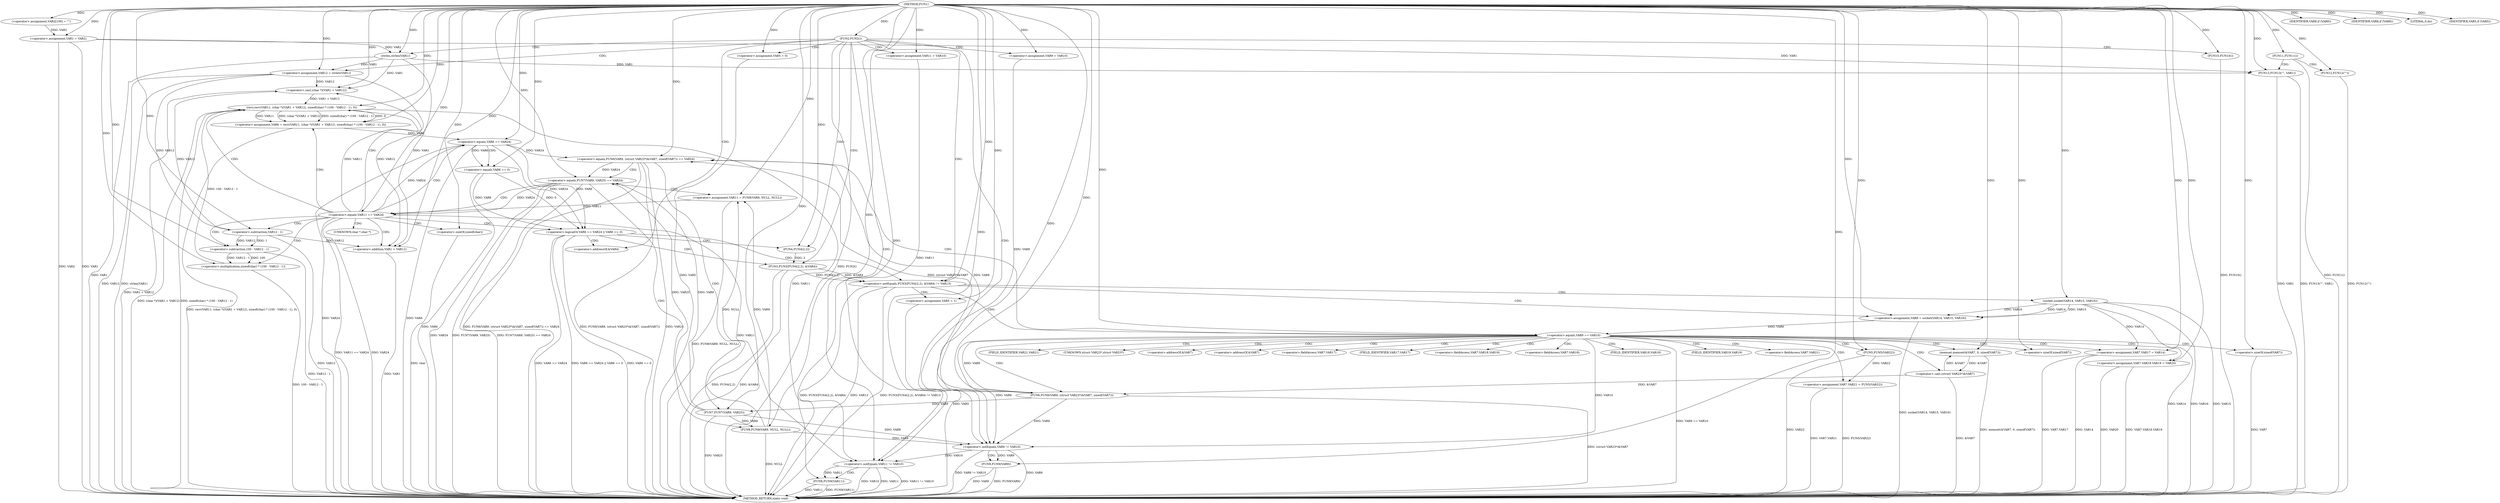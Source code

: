 digraph FUN1 {  
"1000100" [label = "(METHOD,FUN1)" ]
"1000283" [label = "(METHOD_RETURN,static void)" ]
"1000104" [label = "(<operator>.assignment,VAR2[100] = \"\")" ]
"1000107" [label = "(<operator>.assignment,VAR1 = VAR2)" ]
"1000111" [label = "(FUN2,FUN2())" ]
"1000116" [label = "(<operator>.assignment,VAR5 = 0)" ]
"1000123" [label = "(<operator>.assignment,VAR9 = VAR10)" ]
"1000127" [label = "(<operator>.assignment,VAR11 = VAR10)" ]
"1000131" [label = "(<operator>.assignment,VAR12 = strlen(VAR1))" ]
"1000133" [label = "(strlen,strlen(VAR1))" ]
"1000138" [label = "(<operator>.notEquals,FUN3(FUN4(2,2), &VAR4) != VAR13)" ]
"1000139" [label = "(FUN3,FUN3(FUN4(2,2), &VAR4))" ]
"1000140" [label = "(FUN4,FUN4(2,2))" ]
"1000148" [label = "(<operator>.assignment,VAR5 = 1)" ]
"1000151" [label = "(<operator>.assignment,VAR9 = socket(VAR14, VAR15, VAR16))" ]
"1000153" [label = "(socket,socket(VAR14, VAR15, VAR16))" ]
"1000158" [label = "(<operator>.equals,VAR9 == VAR10)" ]
"1000163" [label = "(memset,memset(&VAR7, 0, sizeof(VAR7)))" ]
"1000167" [label = "(<operator>.sizeOf,sizeof(VAR7))" ]
"1000169" [label = "(<operator>.assignment,VAR7.VAR17 = VAR14)" ]
"1000174" [label = "(<operator>.assignment,VAR7.VAR18.VAR19 = VAR20)" ]
"1000181" [label = "(<operator>.assignment,VAR7.VAR21 = FUN5(VAR22))" ]
"1000185" [label = "(FUN5,FUN5(VAR22))" ]
"1000188" [label = "(<operator>.equals,FUN6(VAR9, (struct VAR23*)&VAR7, sizeof(VAR7)) == VAR24)" ]
"1000189" [label = "(FUN6,FUN6(VAR9, (struct VAR23*)&VAR7, sizeof(VAR7)))" ]
"1000191" [label = "(<operator>.cast,(struct VAR23*)&VAR7)" ]
"1000195" [label = "(<operator>.sizeOf,sizeof(VAR7))" ]
"1000201" [label = "(<operator>.equals,FUN7(VAR9, VAR25) == VAR24)" ]
"1000202" [label = "(FUN7,FUN7(VAR9, VAR25))" ]
"1000208" [label = "(<operator>.assignment,VAR11 = FUN8(VAR9, NULL, NULL))" ]
"1000210" [label = "(FUN8,FUN8(VAR9, NULL, NULL))" ]
"1000215" [label = "(<operator>.equals,VAR11 == VAR24)" ]
"1000220" [label = "(<operator>.assignment,VAR6 = recv(VAR11, (char *)(VAR1 + VAR12), sizeof(char) * (100 - VAR12 - 1), 0))" ]
"1000222" [label = "(recv,recv(VAR11, (char *)(VAR1 + VAR12), sizeof(char) * (100 - VAR12 - 1), 0))" ]
"1000224" [label = "(<operator>.cast,(char *)(VAR1 + VAR12))" ]
"1000226" [label = "(<operator>.addition,VAR1 + VAR12)" ]
"1000229" [label = "(<operator>.multiplication,sizeof(char) * (100 - VAR12 - 1))" ]
"1000230" [label = "(<operator>.sizeOf,sizeof(char))" ]
"1000232" [label = "(<operator>.subtraction,100 - VAR12 - 1)" ]
"1000234" [label = "(<operator>.subtraction,VAR12 - 1)" ]
"1000239" [label = "(<operator>.logicalOr,VAR6 == VAR24 || VAR6 == 0)" ]
"1000240" [label = "(<operator>.equals,VAR6 == VAR24)" ]
"1000243" [label = "(<operator>.equals,VAR6 == 0)" ]
"1000249" [label = "(IDENTIFIER,VAR8,if (VAR8))" ]
"1000252" [label = "(IDENTIFIER,VAR8,if (VAR8))" ]
"1000254" [label = "(LITERAL,0,do)" ]
"1000256" [label = "(<operator>.notEquals,VAR9 != VAR10)" ]
"1000260" [label = "(FUN9,FUN9(VAR9))" ]
"1000263" [label = "(<operator>.notEquals,VAR11 != VAR10)" ]
"1000267" [label = "(FUN9,FUN9(VAR11))" ]
"1000270" [label = "(IDENTIFIER,VAR5,if (VAR5))" ]
"1000272" [label = "(FUN10,FUN10())" ]
"1000274" [label = "(FUN11,FUN11())" ]
"1000276" [label = "(FUN12,FUN12(\"\"))" ]
"1000280" [label = "(FUN13,FUN13(\"\", VAR1))" ]
"1000143" [label = "(<operator>.addressOf,&VAR4)" ]
"1000164" [label = "(<operator>.addressOf,&VAR7)" ]
"1000170" [label = "(<operator>.fieldAccess,VAR7.VAR17)" ]
"1000172" [label = "(FIELD_IDENTIFIER,VAR17,VAR17)" ]
"1000175" [label = "(<operator>.fieldAccess,VAR7.VAR18.VAR19)" ]
"1000176" [label = "(<operator>.fieldAccess,VAR7.VAR18)" ]
"1000178" [label = "(FIELD_IDENTIFIER,VAR18,VAR18)" ]
"1000179" [label = "(FIELD_IDENTIFIER,VAR19,VAR19)" ]
"1000182" [label = "(<operator>.fieldAccess,VAR7.VAR21)" ]
"1000184" [label = "(FIELD_IDENTIFIER,VAR21,VAR21)" ]
"1000192" [label = "(UNKNOWN,struct VAR23*,struct VAR23*)" ]
"1000193" [label = "(<operator>.addressOf,&VAR7)" ]
"1000225" [label = "(UNKNOWN,char *,char *)" ]
  "1000181" -> "1000283"  [ label = "DDG: FUN5(VAR22)"] 
  "1000224" -> "1000283"  [ label = "DDG: VAR1 + VAR12"] 
  "1000230" -> "1000283"  [ label = "DDG: char"] 
  "1000181" -> "1000283"  [ label = "DDG: VAR7.VAR21"] 
  "1000188" -> "1000283"  [ label = "DDG: FUN6(VAR9, (struct VAR23*)&VAR7, sizeof(VAR7)) == VAR24"] 
  "1000116" -> "1000283"  [ label = "DDG: VAR5"] 
  "1000260" -> "1000283"  [ label = "DDG: FUN9(VAR9)"] 
  "1000185" -> "1000283"  [ label = "DDG: VAR22"] 
  "1000201" -> "1000283"  [ label = "DDG: FUN7(VAR9, VAR25) == VAR24"] 
  "1000226" -> "1000283"  [ label = "DDG: VAR1"] 
  "1000107" -> "1000283"  [ label = "DDG: VAR1"] 
  "1000280" -> "1000283"  [ label = "DDG: VAR1"] 
  "1000208" -> "1000283"  [ label = "DDG: FUN8(VAR9, NULL, NULL)"] 
  "1000239" -> "1000283"  [ label = "DDG: VAR6 == VAR24 || VAR6 == 0"] 
  "1000234" -> "1000283"  [ label = "DDG: VAR12"] 
  "1000280" -> "1000283"  [ label = "DDG: FUN13(\"\", VAR1)"] 
  "1000239" -> "1000283"  [ label = "DDG: VAR6 == VAR24"] 
  "1000215" -> "1000283"  [ label = "DDG: VAR24"] 
  "1000188" -> "1000283"  [ label = "DDG: FUN6(VAR9, (struct VAR23*)&VAR7, sizeof(VAR7))"] 
  "1000131" -> "1000283"  [ label = "DDG: VAR12"] 
  "1000138" -> "1000283"  [ label = "DDG: FUN3(FUN4(2,2), &VAR4)"] 
  "1000139" -> "1000283"  [ label = "DDG: FUN4(2,2)"] 
  "1000263" -> "1000283"  [ label = "DDG: VAR10"] 
  "1000267" -> "1000283"  [ label = "DDG: VAR11"] 
  "1000222" -> "1000283"  [ label = "DDG: sizeof(char) * (100 - VAR12 - 1)"] 
  "1000153" -> "1000283"  [ label = "DDG: VAR15"] 
  "1000158" -> "1000283"  [ label = "DDG: VAR9 == VAR10"] 
  "1000267" -> "1000283"  [ label = "DDG: FUN9(VAR11)"] 
  "1000133" -> "1000283"  [ label = "DDG: VAR1"] 
  "1000189" -> "1000283"  [ label = "DDG: (struct VAR23*)&VAR7"] 
  "1000263" -> "1000283"  [ label = "DDG: VAR11"] 
  "1000274" -> "1000283"  [ label = "DDG: FUN11()"] 
  "1000263" -> "1000283"  [ label = "DDG: VAR11 != VAR10"] 
  "1000174" -> "1000283"  [ label = "DDG: VAR20"] 
  "1000220" -> "1000283"  [ label = "DDG: recv(VAR11, (char *)(VAR1 + VAR12), sizeof(char) * (100 - VAR12 - 1), 0)"] 
  "1000148" -> "1000283"  [ label = "DDG: VAR5"] 
  "1000151" -> "1000283"  [ label = "DDG: socket(VAR14, VAR15, VAR16)"] 
  "1000276" -> "1000283"  [ label = "DDG: FUN12(\"\")"] 
  "1000131" -> "1000283"  [ label = "DDG: strlen(VAR1)"] 
  "1000210" -> "1000283"  [ label = "DDG: NULL"] 
  "1000153" -> "1000283"  [ label = "DDG: VAR14"] 
  "1000188" -> "1000283"  [ label = "DDG: VAR24"] 
  "1000229" -> "1000283"  [ label = "DDG: 100 - VAR12 - 1"] 
  "1000191" -> "1000283"  [ label = "DDG: &VAR7"] 
  "1000169" -> "1000283"  [ label = "DDG: VAR14"] 
  "1000232" -> "1000283"  [ label = "DDG: VAR12 - 1"] 
  "1000240" -> "1000283"  [ label = "DDG: VAR24"] 
  "1000138" -> "1000283"  [ label = "DDG: VAR13"] 
  "1000139" -> "1000283"  [ label = "DDG: &VAR4"] 
  "1000215" -> "1000283"  [ label = "DDG: VAR11 == VAR24"] 
  "1000243" -> "1000283"  [ label = "DDG: VAR6"] 
  "1000169" -> "1000283"  [ label = "DDG: VAR7.VAR17"] 
  "1000256" -> "1000283"  [ label = "DDG: VAR9"] 
  "1000260" -> "1000283"  [ label = "DDG: VAR9"] 
  "1000153" -> "1000283"  [ label = "DDG: VAR16"] 
  "1000272" -> "1000283"  [ label = "DDG: FUN10()"] 
  "1000138" -> "1000283"  [ label = "DDG: FUN3(FUN4(2,2), &VAR4) != VAR13"] 
  "1000201" -> "1000283"  [ label = "DDG: VAR24"] 
  "1000256" -> "1000283"  [ label = "DDG: VAR9 != VAR10"] 
  "1000163" -> "1000283"  [ label = "DDG: memset(&VAR7, 0, sizeof(VAR7))"] 
  "1000195" -> "1000283"  [ label = "DDG: VAR7"] 
  "1000240" -> "1000283"  [ label = "DDG: VAR6"] 
  "1000111" -> "1000283"  [ label = "DDG: FUN2()"] 
  "1000239" -> "1000283"  [ label = "DDG: VAR6 == 0"] 
  "1000174" -> "1000283"  [ label = "DDG: VAR7.VAR18.VAR19"] 
  "1000107" -> "1000283"  [ label = "DDG: VAR2"] 
  "1000222" -> "1000283"  [ label = "DDG: (char *)(VAR1 + VAR12)"] 
  "1000202" -> "1000283"  [ label = "DDG: VAR25"] 
  "1000201" -> "1000283"  [ label = "DDG: FUN7(VAR9, VAR25)"] 
  "1000100" -> "1000104"  [ label = "DDG: "] 
  "1000104" -> "1000107"  [ label = "DDG: VAR2"] 
  "1000100" -> "1000107"  [ label = "DDG: "] 
  "1000100" -> "1000111"  [ label = "DDG: "] 
  "1000100" -> "1000116"  [ label = "DDG: "] 
  "1000100" -> "1000123"  [ label = "DDG: "] 
  "1000100" -> "1000127"  [ label = "DDG: "] 
  "1000133" -> "1000131"  [ label = "DDG: VAR1"] 
  "1000100" -> "1000131"  [ label = "DDG: "] 
  "1000107" -> "1000133"  [ label = "DDG: VAR1"] 
  "1000100" -> "1000133"  [ label = "DDG: "] 
  "1000139" -> "1000138"  [ label = "DDG: FUN4(2,2)"] 
  "1000139" -> "1000138"  [ label = "DDG: &VAR4"] 
  "1000140" -> "1000139"  [ label = "DDG: 2"] 
  "1000100" -> "1000140"  [ label = "DDG: "] 
  "1000100" -> "1000138"  [ label = "DDG: "] 
  "1000100" -> "1000148"  [ label = "DDG: "] 
  "1000153" -> "1000151"  [ label = "DDG: VAR14"] 
  "1000153" -> "1000151"  [ label = "DDG: VAR15"] 
  "1000153" -> "1000151"  [ label = "DDG: VAR16"] 
  "1000100" -> "1000151"  [ label = "DDG: "] 
  "1000100" -> "1000153"  [ label = "DDG: "] 
  "1000151" -> "1000158"  [ label = "DDG: VAR9"] 
  "1000100" -> "1000158"  [ label = "DDG: "] 
  "1000191" -> "1000163"  [ label = "DDG: &VAR7"] 
  "1000100" -> "1000163"  [ label = "DDG: "] 
  "1000100" -> "1000167"  [ label = "DDG: "] 
  "1000153" -> "1000169"  [ label = "DDG: VAR14"] 
  "1000100" -> "1000169"  [ label = "DDG: "] 
  "1000100" -> "1000174"  [ label = "DDG: "] 
  "1000185" -> "1000181"  [ label = "DDG: VAR22"] 
  "1000100" -> "1000185"  [ label = "DDG: "] 
  "1000189" -> "1000188"  [ label = "DDG: VAR9"] 
  "1000189" -> "1000188"  [ label = "DDG: (struct VAR23*)&VAR7"] 
  "1000158" -> "1000189"  [ label = "DDG: VAR9"] 
  "1000100" -> "1000189"  [ label = "DDG: "] 
  "1000191" -> "1000189"  [ label = "DDG: &VAR7"] 
  "1000163" -> "1000191"  [ label = "DDG: &VAR7"] 
  "1000100" -> "1000195"  [ label = "DDG: "] 
  "1000240" -> "1000188"  [ label = "DDG: VAR24"] 
  "1000100" -> "1000188"  [ label = "DDG: "] 
  "1000202" -> "1000201"  [ label = "DDG: VAR9"] 
  "1000202" -> "1000201"  [ label = "DDG: VAR25"] 
  "1000189" -> "1000202"  [ label = "DDG: VAR9"] 
  "1000100" -> "1000202"  [ label = "DDG: "] 
  "1000188" -> "1000201"  [ label = "DDG: VAR24"] 
  "1000100" -> "1000201"  [ label = "DDG: "] 
  "1000210" -> "1000208"  [ label = "DDG: VAR9"] 
  "1000210" -> "1000208"  [ label = "DDG: NULL"] 
  "1000100" -> "1000208"  [ label = "DDG: "] 
  "1000202" -> "1000210"  [ label = "DDG: VAR9"] 
  "1000100" -> "1000210"  [ label = "DDG: "] 
  "1000208" -> "1000215"  [ label = "DDG: VAR11"] 
  "1000100" -> "1000215"  [ label = "DDG: "] 
  "1000201" -> "1000215"  [ label = "DDG: VAR24"] 
  "1000222" -> "1000220"  [ label = "DDG: VAR11"] 
  "1000222" -> "1000220"  [ label = "DDG: (char *)(VAR1 + VAR12)"] 
  "1000222" -> "1000220"  [ label = "DDG: sizeof(char) * (100 - VAR12 - 1)"] 
  "1000222" -> "1000220"  [ label = "DDG: 0"] 
  "1000100" -> "1000220"  [ label = "DDG: "] 
  "1000215" -> "1000222"  [ label = "DDG: VAR11"] 
  "1000100" -> "1000222"  [ label = "DDG: "] 
  "1000224" -> "1000222"  [ label = "DDG: VAR1 + VAR12"] 
  "1000133" -> "1000224"  [ label = "DDG: VAR1"] 
  "1000100" -> "1000224"  [ label = "DDG: "] 
  "1000234" -> "1000224"  [ label = "DDG: VAR12"] 
  "1000131" -> "1000224"  [ label = "DDG: VAR12"] 
  "1000133" -> "1000226"  [ label = "DDG: VAR1"] 
  "1000100" -> "1000226"  [ label = "DDG: "] 
  "1000234" -> "1000226"  [ label = "DDG: VAR12"] 
  "1000131" -> "1000226"  [ label = "DDG: VAR12"] 
  "1000229" -> "1000222"  [ label = "DDG: 100 - VAR12 - 1"] 
  "1000100" -> "1000229"  [ label = "DDG: "] 
  "1000100" -> "1000230"  [ label = "DDG: "] 
  "1000232" -> "1000229"  [ label = "DDG: 100"] 
  "1000232" -> "1000229"  [ label = "DDG: VAR12 - 1"] 
  "1000100" -> "1000232"  [ label = "DDG: "] 
  "1000234" -> "1000232"  [ label = "DDG: VAR12"] 
  "1000234" -> "1000232"  [ label = "DDG: 1"] 
  "1000100" -> "1000234"  [ label = "DDG: "] 
  "1000131" -> "1000234"  [ label = "DDG: VAR12"] 
  "1000240" -> "1000239"  [ label = "DDG: VAR6"] 
  "1000240" -> "1000239"  [ label = "DDG: VAR24"] 
  "1000220" -> "1000240"  [ label = "DDG: VAR6"] 
  "1000100" -> "1000240"  [ label = "DDG: "] 
  "1000215" -> "1000240"  [ label = "DDG: VAR24"] 
  "1000243" -> "1000239"  [ label = "DDG: VAR6"] 
  "1000243" -> "1000239"  [ label = "DDG: 0"] 
  "1000240" -> "1000243"  [ label = "DDG: VAR6"] 
  "1000100" -> "1000243"  [ label = "DDG: "] 
  "1000100" -> "1000249"  [ label = "DDG: "] 
  "1000100" -> "1000252"  [ label = "DDG: "] 
  "1000100" -> "1000254"  [ label = "DDG: "] 
  "1000158" -> "1000256"  [ label = "DDG: VAR9"] 
  "1000189" -> "1000256"  [ label = "DDG: VAR9"] 
  "1000202" -> "1000256"  [ label = "DDG: VAR9"] 
  "1000210" -> "1000256"  [ label = "DDG: VAR9"] 
  "1000123" -> "1000256"  [ label = "DDG: VAR9"] 
  "1000100" -> "1000256"  [ label = "DDG: "] 
  "1000158" -> "1000256"  [ label = "DDG: VAR10"] 
  "1000256" -> "1000260"  [ label = "DDG: VAR9"] 
  "1000100" -> "1000260"  [ label = "DDG: "] 
  "1000222" -> "1000263"  [ label = "DDG: VAR11"] 
  "1000215" -> "1000263"  [ label = "DDG: VAR11"] 
  "1000127" -> "1000263"  [ label = "DDG: VAR11"] 
  "1000100" -> "1000263"  [ label = "DDG: "] 
  "1000256" -> "1000263"  [ label = "DDG: VAR10"] 
  "1000263" -> "1000267"  [ label = "DDG: VAR11"] 
  "1000100" -> "1000267"  [ label = "DDG: "] 
  "1000100" -> "1000270"  [ label = "DDG: "] 
  "1000100" -> "1000272"  [ label = "DDG: "] 
  "1000100" -> "1000274"  [ label = "DDG: "] 
  "1000100" -> "1000276"  [ label = "DDG: "] 
  "1000100" -> "1000280"  [ label = "DDG: "] 
  "1000107" -> "1000280"  [ label = "DDG: VAR1"] 
  "1000133" -> "1000280"  [ label = "DDG: VAR1"] 
  "1000111" -> "1000127"  [ label = "CDG: "] 
  "1000111" -> "1000139"  [ label = "CDG: "] 
  "1000111" -> "1000133"  [ label = "CDG: "] 
  "1000111" -> "1000116"  [ label = "CDG: "] 
  "1000111" -> "1000123"  [ label = "CDG: "] 
  "1000111" -> "1000138"  [ label = "CDG: "] 
  "1000111" -> "1000263"  [ label = "CDG: "] 
  "1000111" -> "1000131"  [ label = "CDG: "] 
  "1000111" -> "1000143"  [ label = "CDG: "] 
  "1000111" -> "1000256"  [ label = "CDG: "] 
  "1000111" -> "1000140"  [ label = "CDG: "] 
  "1000111" -> "1000272"  [ label = "CDG: "] 
  "1000138" -> "1000148"  [ label = "CDG: "] 
  "1000138" -> "1000151"  [ label = "CDG: "] 
  "1000138" -> "1000153"  [ label = "CDG: "] 
  "1000138" -> "1000158"  [ label = "CDG: "] 
  "1000158" -> "1000164"  [ label = "CDG: "] 
  "1000158" -> "1000174"  [ label = "CDG: "] 
  "1000158" -> "1000191"  [ label = "CDG: "] 
  "1000158" -> "1000182"  [ label = "CDG: "] 
  "1000158" -> "1000188"  [ label = "CDG: "] 
  "1000158" -> "1000167"  [ label = "CDG: "] 
  "1000158" -> "1000175"  [ label = "CDG: "] 
  "1000158" -> "1000179"  [ label = "CDG: "] 
  "1000158" -> "1000192"  [ label = "CDG: "] 
  "1000158" -> "1000176"  [ label = "CDG: "] 
  "1000158" -> "1000185"  [ label = "CDG: "] 
  "1000158" -> "1000195"  [ label = "CDG: "] 
  "1000158" -> "1000172"  [ label = "CDG: "] 
  "1000158" -> "1000189"  [ label = "CDG: "] 
  "1000158" -> "1000169"  [ label = "CDG: "] 
  "1000158" -> "1000163"  [ label = "CDG: "] 
  "1000158" -> "1000178"  [ label = "CDG: "] 
  "1000158" -> "1000170"  [ label = "CDG: "] 
  "1000158" -> "1000193"  [ label = "CDG: "] 
  "1000158" -> "1000184"  [ label = "CDG: "] 
  "1000158" -> "1000181"  [ label = "CDG: "] 
  "1000188" -> "1000201"  [ label = "CDG: "] 
  "1000188" -> "1000202"  [ label = "CDG: "] 
  "1000201" -> "1000208"  [ label = "CDG: "] 
  "1000201" -> "1000210"  [ label = "CDG: "] 
  "1000201" -> "1000215"  [ label = "CDG: "] 
  "1000215" -> "1000222"  [ label = "CDG: "] 
  "1000215" -> "1000220"  [ label = "CDG: "] 
  "1000215" -> "1000224"  [ label = "CDG: "] 
  "1000215" -> "1000240"  [ label = "CDG: "] 
  "1000215" -> "1000226"  [ label = "CDG: "] 
  "1000215" -> "1000232"  [ label = "CDG: "] 
  "1000215" -> "1000239"  [ label = "CDG: "] 
  "1000215" -> "1000229"  [ label = "CDG: "] 
  "1000215" -> "1000230"  [ label = "CDG: "] 
  "1000215" -> "1000234"  [ label = "CDG: "] 
  "1000215" -> "1000225"  [ label = "CDG: "] 
  "1000239" -> "1000139"  [ label = "CDG: "] 
  "1000239" -> "1000138"  [ label = "CDG: "] 
  "1000239" -> "1000143"  [ label = "CDG: "] 
  "1000239" -> "1000140"  [ label = "CDG: "] 
  "1000240" -> "1000243"  [ label = "CDG: "] 
  "1000256" -> "1000260"  [ label = "CDG: "] 
  "1000263" -> "1000267"  [ label = "CDG: "] 
  "1000274" -> "1000276"  [ label = "CDG: "] 
  "1000274" -> "1000280"  [ label = "CDG: "] 
}

